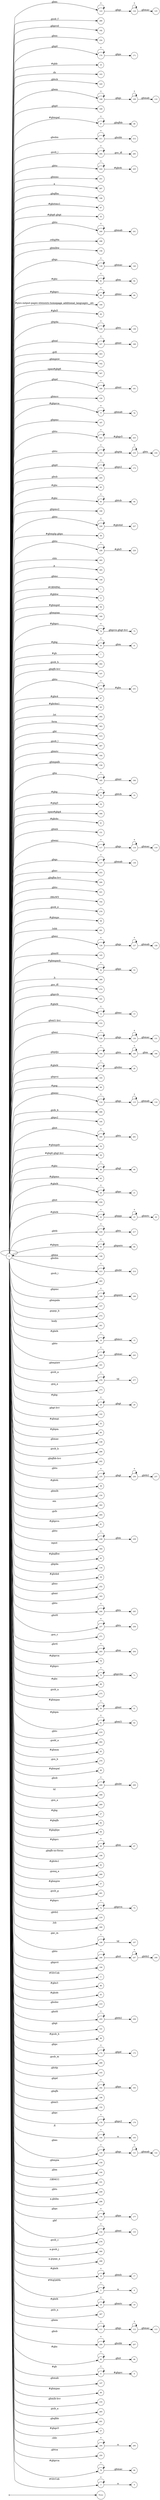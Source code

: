 digraph NFA {
  rankdir=LR;
  node [shape=circle, fontsize=10];
  __start [shape=point, label=""];
  __start -> None;
  123 [label="123"];
  256 [label="256"];
  243 [label="243"];
  80 [label="80"];
  280 [label="280"];
  116 [label="116"];
  90 [label="90"];
  241 [label="241"];
  192 [label="192"];
  254 [label="254"];
  170 [label="170"];
  10 [label="10"];
  94 [label="94"];
  103 [label="103"];
  220 [label="220"];
  4 [label="4"];
  108 [label="108"];
  169 [label="169"];
  0 [label="0"];
  47 [label="47"];
  211 [label="211"];
  284 [label="284"];
  224 [label="224"];
  251 [label="251"];
  217 [label="217"];
  229 [label="229"];
  297 [label="297"];
  183 [label="183"];
  33 [label="33"];
  186 [label="186"];
  67 [label="67"];
  199 [label="199"];
  239 [label="239"];
  78 [label="78"];
  97 [label="97"];
  237 [label="237"];
  35 [label="35"];
  240 [label="240"];
  212 [label="212"];
  296 [label="296"];
  156 [label="156"];
  139 [label="139"];
  91 [label="91"];
  68 [label="68"];
  100 [label="100"];
  44 [label="44"];
  122 [label="122"];
  29 [label="29"];
  135 [label="135"];
  166 [label="166"];
  167 [label="167"];
  234 [label="234"];
  263 [label="263"];
  162 [label="162"];
  307 [label="307"];
  180 [label="180"];
  150 [label="150"];
  109 [label="109"];
  77 [label="77"];
  19 [label="19"];
  125 [label="125"];
  31 [label="31"];
  187 [label="187"];
  222 [label="222"];
  232 [label="232"];
  172 [label="172"];
  205 [label="205"];
  85 [label="85"];
  140 [label="140"];
  93 [label="93"];
  131 [label="131"];
  207 [label="207"];
  190 [label="190"];
  226 [label="226"];
  231 [label="231"];
  181 [label="181"];
  23 [label="23"];
  58 [label="58"];
  173 [label="173"];
  245 [label="245"];
  62 [label="62"];
  228 [label="228"];
  15 [label="15"];
  293 [label="293"];
  305 [label="305"];
  149 [label="149"];
  209 [label="209"];
  1 [label="1"];
  11 [label="11"];
  56 [label="56"];
  119 [label="119"];
  185 [label="185"];
  160 [label="160"];
  74 [label="74"];
  30 [label="30"];
  136 [label="136"];
  7 [label="7"];
  282 [label="282"];
  197 [label="197"];
  230 [label="230"];
  87 [label="87"];
  40 [label="40"];
  133 [label="133"];
  92 [label="92"];
  189 [label="189"];
  248 [label="248"];
  292 [label="292"];
  295 [label="295"];
  303 [label="303"];
  215 [label="215"];
  130 [label="130"];
  287 [label="287"];
  26 [label="26"];
  164 [label="164"];
  175 [label="175"];
  158 [label="158"];
  227 [label="227"];
  165 [label="165"];
  277 [label="277"];
  32 [label="32"];
  34 [label="34"];
  124 [label="124"];
  9 [label="9"];
  306 [label="306"];
  41 [label="41"];
  151 [label="151"];
  13 [label="13"];
  117 [label="117"];
  137 [label="137"];
  253 [label="253"];
  112 [label="112"];
  200 [label="200"];
  221 [label="221"];
  102 [label="102"];
  279 [label="279"];
  59 [label="59"];
  291 [label="291"];
  126 [label="126"];
  145 [label="145"];
  52 [label="52"];
  289 [label="289"];
  274 [label="274"];
  73 [label="73"];
  191 [label="191"];
  12 [label="12"];
  153 [label="153"];
  129 [label="129"];
  110 [label="110"];
  184 [label="184"];
  25 [label="25"];
  193 [label="193"];
  98 [label="98"];
  114 [label="114"];
  266 [label="266"];
  195 [label="195"];
  260 [label="260"];
  54 [label="54"];
  36 [label="36"];
  89 [label="89"];
  107 [label="107"];
  247 [label="247"];
  65 [label="65"];
  20 [label="20"];
  259 [label="259"];
  22 [label="22"];
  177 [label="177"];
  216 [label="216"];
  63 [label="63"];
  21 [label="21"];
  146 [label="146"];
  179 [label="179"];
  105 [label="105"];
  213 [label="213"];
  283 [label="283"];
  138 [label="138"];
  69 [label="69"];
  118 [label="118"];
  188 [label="188"];
  157 [label="157"];
  272 [label="272"];
  301 [label="301"];
  14 [label="14"];
  242 [label="242"];
  6 [label="6"];
  161 [label="161"];
  276 [label="276"];
  273 [label="273"];
  28 [label="28"];
  142 [label="142"];
  55 [label="55"];
  60 [label="60"];
  148 [label="148"];
  286 [label="286"];
  17 [label="17"];
  96 [label="96"];
  202 [label="202"];
  235 [label="235"];
  285 [label="285"];
  38 [label="38"];
  154 [label="154"];
  302 [label="302"];
  264 [label="264"];
  81 [label="81"];
  238 [label="238"];
  304 [label="304"];
  121 [label="121"];
  83 [label="83"];
  115 [label="115"];
  134 [label="134"];
  39 [label="39"];
  252 [label="252"];
  261 [label="261"];
  163 [label="163"];
  244 [label="244"];
  257 [label="257"];
  271 [label="271"];
  258 [label="258"];
  127 [label="127"];
  203 [label="203"];
  76 [label="76"];
  70 [label="70"];
  88 [label="88"];
  275 [label="275"];
  50 [label="50"];
  61 [label="61"];
  219 [label="219"];
  262 [label="262"];
  45 [label="45"];
  270 [label="270"];
  46 [label="46"];
  208 [label="208"];
  308 [label="308"];
  48 [label="48"];
  269 [label="269"];
  27 [label="27"];
  82 [label="82"];
  84 [label="84"];
  225 [label="225"];
  66 [label="66"];
  128 [label="128"];
  198 [label="198"];
  42 [label="42"];
  268 [label="268"];
  57 [label="57"];
  281 [label="281"];
  72 [label="72"];
  218 [label="218"];
  290 [label="290"];
  106 [label="106"];
  236 [label="236"];
  246 [label="246"];
  194 [label="194"];
  2 [label="2"];
  86 [label="86"];
  43 [label="43"];
  113 [label="113"];
  210 [label="210"];
  255 [label="255"];
  141 [label="141"];
  99 [label="99"];
  174 [label="174"];
  288 [label="288"];
  143 [label="143"];
  182 [label="182"];
  196 [label="196"];
  233 [label="233"];
  152 [label="152"];
  64 [label="64"];
  178 [label="178"];
  104 [label="104"];
  120 [label="120"];
  223 [label="223"];
  159 [label="159"];
  144 [label="144"];
  75 [label="75"];
  101 [label="101"];
  171 [label="171"];
  249 [label="249"];
  298 [label="298"];
  176 [label="176"];
  204 [label="204"];
  132 [label="132"];
  278 [label="278"];
  300 [label="300"];
  299 [label="299"];
  16 [label="16"];
  214 [label="214"];
  5 [label="5"];
  18 [label="18"];
  53 [label="53"];
  267 [label="267"];
  111 [label="111"];
  71 [label="71"];
  24 [label="24"];
  51 [label="51"];
  206 [label="206"];
  95 [label="95"];
  168 [label="168"];
  8 [label="8"];
  147 [label="147"];
  49 [label="49"];
  155 [label="155"];
  265 [label="265"];
  201 [label="201"];
  37 [label="37"];
  294 [label="294"];
  250 [label="250"];
  79 [label="79"];
  3 [label="3"];
  { node [shape=doublecircle]; 1 2 4 6 7 9 10 11 13 15 17 19 21 24 26 27 29 31 33 34 35 36 37 38 39 40 41 42 43 44 45 46 48 49 51 53 54 55 56 57 58 59 60 62 64 65 67 69 71 73 75 76 78 80 81 82 83 84 85 86 87 88 90 92 94 96 97 98 99 100 101 102 103 105 107 110 113 116 119 122 125 128 131 133 134 136 138 140 141 142 143 144 145 146 147 148 149 150 151 152 153 154 155 156 157 158 159 160 161 162 163 164 166 168 169 171 173 175 177 179 181 183 186 187 189 190 191 192 193 194 195 196 197 198 199 200 201 202 204 205 207 209 210 212 214 215 217 218 219 220 221 223 225 227 229 231 234 237 239 241 243 245 248 249 250 251 252 253 254 256 258 259 261 262 263 264 265 266 267 268 269 270 271 272 273 274 275 277 278 279 280 281 282 283 285 286 287 288 289 290 291 292 293 295 296 297 298 299 300 301 302 303 304 305 306 307 308 }
  0 -> 0 [label="*"];
  0 -> 1 [label="#GBMPAL"];
  0 -> 2 [label="#SIvCob"];
  0 -> 3 [label="#SIvCob"];
  3 -> 3 [label="*"];
  3 -> 4 [label="a"];
  0 -> 5 [label="#WqQANb"];
  5 -> 5 [label="*"];
  5 -> 6 [label="a"];
  0 -> 7 [label="#gb"];
  0 -> 8 [label="#gb"];
  8 -> 8 [label="*"];
  8 -> 9 [label="#gbprc"];
  0 -> 10 [label="#gbb"];
  0 -> 11 [label="#gbbw"];
  0 -> 12 [label="#gbd4"];
  12 -> 12 [label="*"];
  12 -> 13 [label=".gbmc"];
  0 -> 14 [label="#gbd4"];
  14 -> 14 [label="*"];
  14 -> 15 [label=".gbmcc"];
  0 -> 16 [label="#gbd4"];
  16 -> 16 [label="*"];
  16 -> 17 [label=".gbmh"];
  0 -> 18 [label="#gbd4"];
  18 -> 18 [label="*"];
  18 -> 19 [label=".gbmtc"];
  0 -> 20 [label="#gbd4"];
  20 -> 20 [label="*"];
  20 -> 21 [label=".gbpc"];
  0 -> 22 [label="#gbd4"];
  22 -> 22 [label="*"];
  22 -> 23 [label=".gbpgs"];
  23 -> 23 [label="*"];
  23 -> 24 [label=".gbmtc"];
  0 -> 25 [label="#gbd4"];
  25 -> 25 [label="*"];
  25 -> 26 [label=".gbsbic"];
  0 -> 27 [label="#gbg"];
  0 -> 28 [label="#gbg"];
  28 -> 28 [label="*"];
  28 -> 29 [label=".gbgt"];
  0 -> 30 [label="#gbg"];
  30 -> 30 [label="*"];
  30 -> 31 [label=".gbm"];
  0 -> 32 [label="#gbg"];
  32 -> 32 [label="*"];
  32 -> 33 [label=".gbtcb"];
  0 -> 34 [label="#gbg5"];
  0 -> 35 [label="#gbg6.gbgt"];
  0 -> 36 [label="#gbg6.gbgt-hvr"];
  0 -> 37 [label="#gbgs5"];
  0 -> 38 [label="#gbi4i"];
  0 -> 39 [label="#gbi4id"];
  0 -> 40 [label="#gbi4m1"];
  0 -> 41 [label="#gbi4s"];
  0 -> 42 [label="#gbi4s1"];
  0 -> 43 [label="#gbi4t"];
  0 -> 44 [label="#gbi5"];
  0 -> 45 [label="#gbmm"];
  0 -> 46 [label="#gbmpal"];
  0 -> 47 [label="#gbmpal"];
  47 -> 47 [label="*"];
  47 -> 48 [label=".gbqfbb"];
  0 -> 49 [label="#gbmpas"];
  0 -> 50 [label="#gbmpas"];
  50 -> 50 [label="*"];
  50 -> 51 [label=".gbmt"];
  0 -> 52 [label="#gbmpasb"];
  52 -> 52 [label="*"];
  52 -> 53 [label=".gbps"];
  0 -> 54 [label="#gbmpdv"];
  0 -> 55 [label="#gbmpi"];
  0 -> 56 [label="#gbmpid"];
  0 -> 57 [label="#gbmpiw"];
  0 -> 58 [label="#gbmplp.gbps"];
  0 -> 59 [label="#gbmps"];
  0 -> 60 [label="#gbpm"];
  0 -> 61 [label="#gbpm"];
  61 -> 61 [label="*"];
  61 -> 62 [label=".gbml1"];
  0 -> 63 [label="#gbpm"];
  63 -> 63 [label="*"];
  63 -> 64 [label=".gbpmtc"];
  0 -> 65 [label="#gbpms"];
  0 -> 66 [label="#gbprc"];
  66 -> 66 [label="*"];
  66 -> 67 [label=".gbm"];
  0 -> 68 [label="#gbprc"];
  68 -> 68 [label="*"];
  68 -> 69 [label=".gbmc"];
  0 -> 70 [label="#gbprc"];
  70 -> 70 [label="*"];
  70 -> 71 [label=".gbprcbc"];
  0 -> 72 [label="#gbprc"];
  72 -> 72 [label="*"];
  72 -> 73 [label=".gbprcx"];
  0 -> 74 [label="#gbprc"];
  74 -> 74 [label="*"];
  74 -> 75 [label=".gbprcx.gbgt-hvr"];
  0 -> 76 [label="#gbprca"];
  0 -> 77 [label="#gbprca"];
  77 -> 77 [label="*"];
  77 -> 78 [label=".gbmab"];
  0 -> 79 [label="#gbprca"];
  79 -> 79 [label="*"];
  79 -> 80 [label=".gbmac"];
  0 -> 81 [label="#gbprcs"];
  0 -> 82 [label="#gbqfb"];
  0 -> 83 [label="#gbqfbw"];
  0 -> 84 [label="#gbqfqw"];
  0 -> 85 [label="#gbs"];
  0 -> 86 [label="#gbx3"];
  0 -> 87 [label="#gbx4"];
  0 -> 88 [label="#gbz"];
  0 -> 89 [label="#gbz"];
  89 -> 89 [label="*"];
  89 -> 90 [label=".gbgt"];
  0 -> 91 [label="#gbz"];
  91 -> 91 [label="*"];
  91 -> 92 [label=".gbm"];
  0 -> 93 [label="#gbz"];
  93 -> 93 [label="*"];
  93 -> 94 [label=".gbtcb"];
  0 -> 95 [label="#gbz"];
  95 -> 95 [label="*"];
  95 -> 96 [label=".gbzt"];
  0 -> 97 [label="#gbztms1"];
  0 -> 98 [label="#gog"];
  0 -> 99 [label="#gssb_b"];
  0 -> 100 [label="#gws-output-pages-elements-homepage_additional_languages__als"];
  0 -> 101 [label=".GBMCC"];
  0 -> 102 [label=".H6sW5"];
  0 -> 103 [label=".ds"];
  0 -> 104 [label=".fl"];
  104 -> 104 [label="*"];
  104 -> 105 [label="a"];
  0 -> 106 [label=".gac_m"];
  106 -> 106 [label="*"];
  106 -> 107 [label="td"];
  0 -> 108 [label=".gbem"];
  108 -> 108 [label="*"];
  108 -> 109 [label=".gbgs"];
  109 -> 109 [label="*"];
  109 -> 110 [label=".gbmab"];
  0 -> 111 [label=".gbem"];
  111 -> 111 [label="*"];
  111 -> 112 [label=".gbgs"];
  112 -> 112 [label="*"];
  112 -> 113 [label=".gbmac"];
  0 -> 114 [label=".gbemi"];
  114 -> 114 [label="*"];
  114 -> 115 [label=".gbgs"];
  115 -> 115 [label="*"];
  115 -> 116 [label=".gbmab"];
  0 -> 117 [label=".gbemi"];
  117 -> 117 [label="*"];
  117 -> 118 [label=".gbgs"];
  118 -> 118 [label="*"];
  118 -> 119 [label=".gbmac"];
  0 -> 120 [label=".gbes"];
  120 -> 120 [label="*"];
  120 -> 121 [label=".gbgs"];
  121 -> 121 [label="*"];
  121 -> 122 [label=".gbmab"];
  0 -> 123 [label=".gbes"];
  123 -> 123 [label="*"];
  123 -> 124 [label=".gbgs"];
  124 -> 124 [label="*"];
  124 -> 125 [label=".gbmac"];
  0 -> 126 [label=".gbesi"];
  126 -> 126 [label="*"];
  126 -> 127 [label=".gbgs"];
  127 -> 127 [label="*"];
  127 -> 128 [label=".gbmab"];
  0 -> 129 [label=".gbesi"];
  129 -> 129 [label="*"];
  129 -> 130 [label=".gbgs"];
  130 -> 130 [label="*"];
  130 -> 131 [label=".gbmac"];
  0 -> 132 [label=".gbf"];
  132 -> 132 [label="*"];
  132 -> 133 [label=".gbmt"];
  0 -> 134 [label=".gbg4a"];
  0 -> 135 [label=".gbg4a"];
  135 -> 135 [label="*"];
  135 -> 136 [label=".gbts"];
  0 -> 137 [label=".gbgs"];
  137 -> 137 [label="*"];
  137 -> 138 [label=".gbmab"];
  0 -> 139 [label=".gbgs"];
  139 -> 139 [label="*"];
  139 -> 140 [label=".gbmac"];
  0 -> 141 [label=".gbgt"];
  0 -> 142 [label=".gbgt-hvr"];
  0 -> 143 [label=".gbi4p"];
  0 -> 144 [label=".gbm"];
  0 -> 145 [label=".gbm0l"];
  0 -> 146 [label=".gbma"];
  0 -> 147 [label=".gbmab"];
  0 -> 148 [label=".gbmac"];
  0 -> 149 [label=".gbmc"];
  0 -> 150 [label=".gbmcc"];
  0 -> 151 [label=".gbmh"];
  0 -> 152 [label=".gbml1"];
  0 -> 153 [label=".gbml1-hvr"];
  0 -> 154 [label=".gbmlb"];
  0 -> 155 [label=".gbmlb-hvr"];
  0 -> 156 [label=".gbmlbw"];
  0 -> 157 [label=".gbmpala"];
  0 -> 158 [label=".gbmpalb"];
  0 -> 159 [label=".gbmpia"];
  0 -> 160 [label=".gbmpiaa"];
  0 -> 161 [label=".gbmpiaw"];
  0 -> 162 [label=".gbmpnw"];
  0 -> 163 [label=".gbmt"];
  0 -> 164 [label=".gbmtc"];
  0 -> 165 [label=".gbn"];
  165 -> 165 [label="*"];
  165 -> 166 [label=".gbmt"];
  0 -> 167 [label=".gbnd"];
  167 -> 167 [label="*"];
  167 -> 168 [label=".gbmt"];
  0 -> 169 [label=".gbp0"];
  0 -> 170 [label=".gbp0"];
  170 -> 170 [label="*"];
  170 -> 171 [label=".gbps"];
  0 -> 172 [label=".gbp0"];
  172 -> 172 [label="*"];
  172 -> 173 [label=".gbps2"];
  0 -> 174 [label=".gbpc"];
  174 -> 174 [label="*"];
  174 -> 175 [label=".gbpd"];
  0 -> 176 [label=".gbpc"];
  176 -> 176 [label="*"];
  176 -> 177 [label=".gbps"];
  0 -> 178 [label=".gbpc"];
  178 -> 178 [label="*"];
  178 -> 179 [label=".gbps2"];
  0 -> 180 [label=".gbpd"];
  180 -> 180 [label="*"];
  180 -> 181 [label=".gbmt"];
  0 -> 182 [label=".gbpd"];
  182 -> 182 [label="*"];
  182 -> 183 [label=".gbps"];
  0 -> 184 [label=".gbpdjs"];
  184 -> 184 [label="*"];
  184 -> 185 [label=".gbto"];
  185 -> 185 [label="*"];
  185 -> 186 [label=".gbm"];
  0 -> 187 [label=".gbpmc"];
  0 -> 188 [label=".gbpmc"];
  188 -> 188 [label="*"];
  188 -> 189 [label=".gbpmtc"];
  0 -> 190 [label=".gbpms2"];
  0 -> 191 [label=".gbprcb"];
  0 -> 192 [label=".gbprcd"];
  0 -> 193 [label=".gbprci"];
  0 -> 194 [label=".gbprct"];
  0 -> 195 [label=".gbps2"];
  0 -> 196 [label=".gbqfb"];
  0 -> 197 [label=".gbqfb-hvr"];
  0 -> 198 [label=".gbqfb-no-focus"];
  0 -> 199 [label=".gbqfba"];
  0 -> 200 [label=".gbqfba-hvr"];
  0 -> 201 [label=".gbqfbb"];
  0 -> 202 [label=".gbqfbb-hvr"];
  0 -> 203 [label=".gbrtl"];
  203 -> 203 [label="*"];
  203 -> 204 [label=".gbm"];
  0 -> 205 [label=".gbsb"];
  0 -> 206 [label=".gbsb"];
  206 -> 206 [label="*"];
  206 -> 207 [label=".gbsbb"];
  0 -> 208 [label=".gbsb"];
  208 -> 208 [label="*"];
  208 -> 209 [label=".gbsbt"];
  0 -> 210 [label=".gbsbic"];
  0 -> 211 [label=".gbsbis"];
  211 -> 211 [label="*"];
  211 -> 212 [label=".gbsbb"];
  0 -> 213 [label=".gbsbis"];
  213 -> 213 [label="*"];
  213 -> 214 [label=".gbsbt"];
  0 -> 215 [label=".gbt"];
  0 -> 216 [label=".gbtb"];
  216 -> 216 [label="*"];
  216 -> 217 [label=".gbts"];
  0 -> 218 [label=".gbtb2"];
  0 -> 219 [label=".gbtc"];
  0 -> 220 [label=".gbtcb"];
  0 -> 221 [label=".gbto"];
  0 -> 222 [label=".gbto"];
  222 -> 222 [label="*"];
  222 -> 223 [label="#gbgs5"];
  0 -> 224 [label=".gbto"];
  224 -> 224 [label="*"];
  224 -> 225 [label="#gbi4i"];
  0 -> 226 [label=".gbto"];
  226 -> 226 [label="*"];
  226 -> 227 [label="#gbi4id"];
  0 -> 228 [label=".gbto"];
  228 -> 228 [label="*"];
  228 -> 229 [label="#gbi5"];
  0 -> 230 [label=".gbto"];
  230 -> 230 [label="*"];
  230 -> 231 [label="#gbs"];
  0 -> 232 [label=".gbto"];
  232 -> 232 [label="*"];
  232 -> 233 [label=".gbg4a"];
  233 -> 233 [label="*"];
  233 -> 234 [label=".gbts"];
  0 -> 235 [label=".gbto"];
  235 -> 235 [label="*"];
  235 -> 236 [label=".gbgt"];
  236 -> 236 [label="*"];
  236 -> 237 [label=".gbtb2"];
  0 -> 238 [label=".gbto"];
  238 -> 238 [label="*"];
  238 -> 239 [label=".gbm"];
  0 -> 240 [label=".gbto"];
  240 -> 240 [label="*"];
  240 -> 241 [label=".gbmab"];
  0 -> 242 [label=".gbto"];
  242 -> 242 [label="*"];
  242 -> 243 [label=".gbmac"];
  0 -> 244 [label=".gbto"];
  244 -> 244 [label="*"];
  244 -> 245 [label=".gbts"];
  0 -> 246 [label=".gbto"];
  246 -> 246 [label="*"];
  246 -> 247 [label=".gbzt"];
  247 -> 247 [label="*"];
  247 -> 248 [label=".gbtb2"];
  0 -> 249 [label=".gbts"];
  0 -> 250 [label=".gbtsa"];
  0 -> 251 [label=".gbxms"];
  0 -> 252 [label=".gbxo"];
  0 -> 253 [label=".gbxv"];
  0 -> 254 [label=".gbxx"];
  0 -> 255 [label=".gbz0l"];
  255 -> 255 [label="*"];
  255 -> 256 [label=".gbtb2"];
  0 -> 257 [label=".gbz0l"];
  257 -> 257 [label="*"];
  257 -> 258 [label=".gbts"];
  0 -> 259 [label=".gbzt"];
  0 -> 260 [label=".gbzt"];
  260 -> 260 [label="*"];
  260 -> 261 [label=".gbts"];
  0 -> 262 [label=".gsdd_a"];
  0 -> 263 [label=".gsfi"];
  0 -> 264 [label=".gsfs"];
  0 -> 265 [label=".gsib_a"];
  0 -> 266 [label=".gsib_b"];
  0 -> 267 [label=".gsls_a"];
  0 -> 268 [label=".gsmq_a"];
  0 -> 269 [label=".gsn_a"];
  0 -> 270 [label=".gsn_b"];
  0 -> 271 [label=".gsn_c"];
  0 -> 272 [label=".gspqs_b"];
  0 -> 273 [label=".gsq_a"];
  0 -> 274 [label=".gss_ifl"];
  0 -> 275 [label=".gssb_a"];
  0 -> 276 [label=".gssb_a"];
  276 -> 276 [label="*"];
  276 -> 277 [label="td"];
  0 -> 278 [label=".gssb_c"];
  0 -> 279 [label=".gssb_e"];
  0 -> 280 [label=".gssb_f"];
  0 -> 281 [label=".gssb_g"];
  0 -> 282 [label=".gssb_h"];
  0 -> 283 [label=".gssb_i"];
  0 -> 284 [label=".gssb_i"];
  284 -> 284 [label="*"];
  284 -> 285 [label=".gss_ifl"];
  0 -> 286 [label=".gssb_k"];
  0 -> 287 [label=".gssb_l"];
  0 -> 288 [label=".gssb_m"];
  0 -> 289 [label=".h"];
  0 -> 290 [label=".lsb"];
  0 -> 291 [label=".lsbb"];
  0 -> 292 [label=".lst"];
  0 -> 293 [label=".sblc"];
  0 -> 294 [label=".sblc"];
  294 -> 294 [label="*"];
  294 -> 295 [label="a"];
  0 -> 296 [label=".z4hgWe"];
  0 -> 297 [label="a"];
  0 -> 298 [label="a.gbiba"];
  0 -> 299 [label="a.gspqs_a"];
  0 -> 300 [label="a.gssb_j"];
  0 -> 301 [label="body"];
  0 -> 302 [label="em"];
  0 -> 303 [label="form"];
  0 -> 304 [label="input"];
  0 -> 305 [label="p"];
  0 -> 306 [label="span#gbg4"];
  0 -> 307 [label="span#gbg6"];
  0 -> 308 [label="td"];
}

